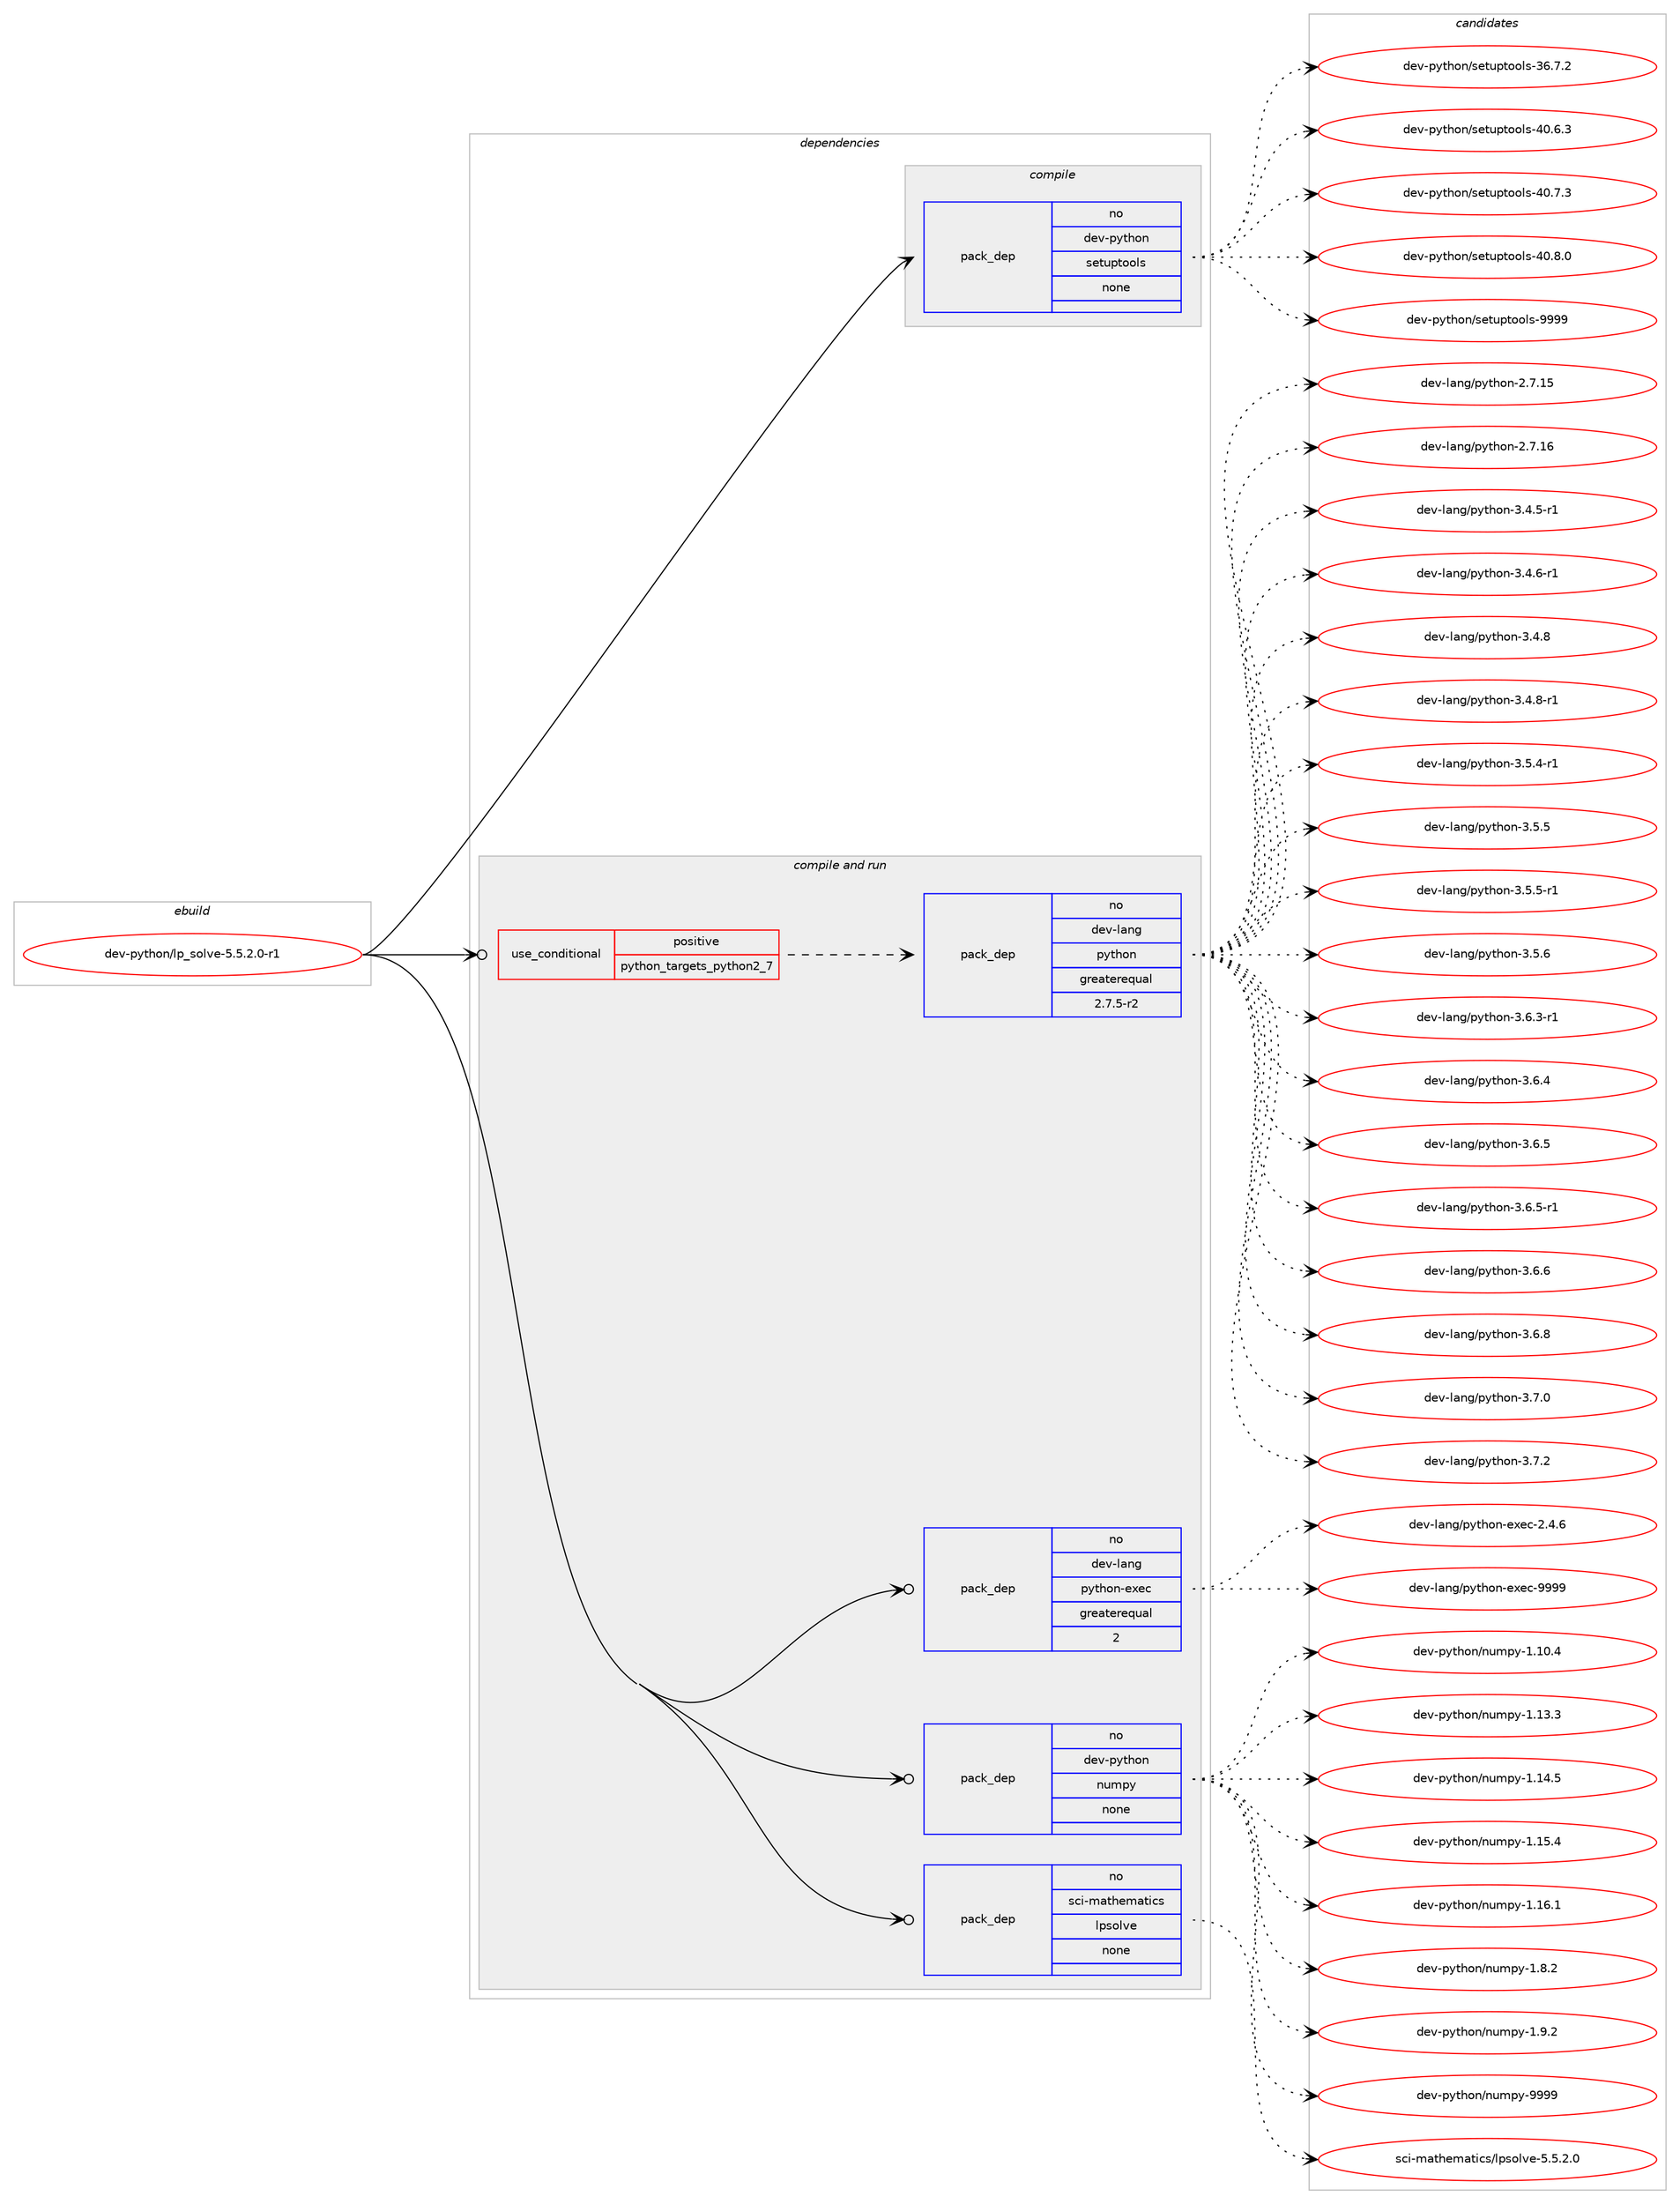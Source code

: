 digraph prolog {

# *************
# Graph options
# *************

newrank=true;
concentrate=true;
compound=true;
graph [rankdir=LR,fontname=Helvetica,fontsize=10,ranksep=1.5];#, ranksep=2.5, nodesep=0.2];
edge  [arrowhead=vee];
node  [fontname=Helvetica,fontsize=10];

# **********
# The ebuild
# **********

subgraph cluster_leftcol {
color=gray;
rank=same;
label=<<i>ebuild</i>>;
id [label="dev-python/lp_solve-5.5.2.0-r1", color=red, width=4, href="../dev-python/lp_solve-5.5.2.0-r1.svg"];
}

# ****************
# The dependencies
# ****************

subgraph cluster_midcol {
color=gray;
label=<<i>dependencies</i>>;
subgraph cluster_compile {
fillcolor="#eeeeee";
style=filled;
label=<<i>compile</i>>;
subgraph pack1017371 {
dependency1417750 [label=<<TABLE BORDER="0" CELLBORDER="1" CELLSPACING="0" CELLPADDING="4" WIDTH="220"><TR><TD ROWSPAN="6" CELLPADDING="30">pack_dep</TD></TR><TR><TD WIDTH="110">no</TD></TR><TR><TD>dev-python</TD></TR><TR><TD>setuptools</TD></TR><TR><TD>none</TD></TR><TR><TD></TD></TR></TABLE>>, shape=none, color=blue];
}
id:e -> dependency1417750:w [weight=20,style="solid",arrowhead="vee"];
}
subgraph cluster_compileandrun {
fillcolor="#eeeeee";
style=filled;
label=<<i>compile and run</i>>;
subgraph cond377106 {
dependency1417751 [label=<<TABLE BORDER="0" CELLBORDER="1" CELLSPACING="0" CELLPADDING="4"><TR><TD ROWSPAN="3" CELLPADDING="10">use_conditional</TD></TR><TR><TD>positive</TD></TR><TR><TD>python_targets_python2_7</TD></TR></TABLE>>, shape=none, color=red];
subgraph pack1017372 {
dependency1417752 [label=<<TABLE BORDER="0" CELLBORDER="1" CELLSPACING="0" CELLPADDING="4" WIDTH="220"><TR><TD ROWSPAN="6" CELLPADDING="30">pack_dep</TD></TR><TR><TD WIDTH="110">no</TD></TR><TR><TD>dev-lang</TD></TR><TR><TD>python</TD></TR><TR><TD>greaterequal</TD></TR><TR><TD>2.7.5-r2</TD></TR></TABLE>>, shape=none, color=blue];
}
dependency1417751:e -> dependency1417752:w [weight=20,style="dashed",arrowhead="vee"];
}
id:e -> dependency1417751:w [weight=20,style="solid",arrowhead="odotvee"];
subgraph pack1017373 {
dependency1417753 [label=<<TABLE BORDER="0" CELLBORDER="1" CELLSPACING="0" CELLPADDING="4" WIDTH="220"><TR><TD ROWSPAN="6" CELLPADDING="30">pack_dep</TD></TR><TR><TD WIDTH="110">no</TD></TR><TR><TD>dev-lang</TD></TR><TR><TD>python-exec</TD></TR><TR><TD>greaterequal</TD></TR><TR><TD>2</TD></TR></TABLE>>, shape=none, color=blue];
}
id:e -> dependency1417753:w [weight=20,style="solid",arrowhead="odotvee"];
subgraph pack1017374 {
dependency1417754 [label=<<TABLE BORDER="0" CELLBORDER="1" CELLSPACING="0" CELLPADDING="4" WIDTH="220"><TR><TD ROWSPAN="6" CELLPADDING="30">pack_dep</TD></TR><TR><TD WIDTH="110">no</TD></TR><TR><TD>dev-python</TD></TR><TR><TD>numpy</TD></TR><TR><TD>none</TD></TR><TR><TD></TD></TR></TABLE>>, shape=none, color=blue];
}
id:e -> dependency1417754:w [weight=20,style="solid",arrowhead="odotvee"];
subgraph pack1017375 {
dependency1417755 [label=<<TABLE BORDER="0" CELLBORDER="1" CELLSPACING="0" CELLPADDING="4" WIDTH="220"><TR><TD ROWSPAN="6" CELLPADDING="30">pack_dep</TD></TR><TR><TD WIDTH="110">no</TD></TR><TR><TD>sci-mathematics</TD></TR><TR><TD>lpsolve</TD></TR><TR><TD>none</TD></TR><TR><TD></TD></TR></TABLE>>, shape=none, color=blue];
}
id:e -> dependency1417755:w [weight=20,style="solid",arrowhead="odotvee"];
}
subgraph cluster_run {
fillcolor="#eeeeee";
style=filled;
label=<<i>run</i>>;
}
}

# **************
# The candidates
# **************

subgraph cluster_choices {
rank=same;
color=gray;
label=<<i>candidates</i>>;

subgraph choice1017371 {
color=black;
nodesep=1;
choice100101118451121211161041111104711510111611711211611111110811545515446554650 [label="dev-python/setuptools-36.7.2", color=red, width=4,href="../dev-python/setuptools-36.7.2.svg"];
choice100101118451121211161041111104711510111611711211611111110811545524846544651 [label="dev-python/setuptools-40.6.3", color=red, width=4,href="../dev-python/setuptools-40.6.3.svg"];
choice100101118451121211161041111104711510111611711211611111110811545524846554651 [label="dev-python/setuptools-40.7.3", color=red, width=4,href="../dev-python/setuptools-40.7.3.svg"];
choice100101118451121211161041111104711510111611711211611111110811545524846564648 [label="dev-python/setuptools-40.8.0", color=red, width=4,href="../dev-python/setuptools-40.8.0.svg"];
choice10010111845112121116104111110471151011161171121161111111081154557575757 [label="dev-python/setuptools-9999", color=red, width=4,href="../dev-python/setuptools-9999.svg"];
dependency1417750:e -> choice100101118451121211161041111104711510111611711211611111110811545515446554650:w [style=dotted,weight="100"];
dependency1417750:e -> choice100101118451121211161041111104711510111611711211611111110811545524846544651:w [style=dotted,weight="100"];
dependency1417750:e -> choice100101118451121211161041111104711510111611711211611111110811545524846554651:w [style=dotted,weight="100"];
dependency1417750:e -> choice100101118451121211161041111104711510111611711211611111110811545524846564648:w [style=dotted,weight="100"];
dependency1417750:e -> choice10010111845112121116104111110471151011161171121161111111081154557575757:w [style=dotted,weight="100"];
}
subgraph choice1017372 {
color=black;
nodesep=1;
choice10010111845108971101034711212111610411111045504655464953 [label="dev-lang/python-2.7.15", color=red, width=4,href="../dev-lang/python-2.7.15.svg"];
choice10010111845108971101034711212111610411111045504655464954 [label="dev-lang/python-2.7.16", color=red, width=4,href="../dev-lang/python-2.7.16.svg"];
choice1001011184510897110103471121211161041111104551465246534511449 [label="dev-lang/python-3.4.5-r1", color=red, width=4,href="../dev-lang/python-3.4.5-r1.svg"];
choice1001011184510897110103471121211161041111104551465246544511449 [label="dev-lang/python-3.4.6-r1", color=red, width=4,href="../dev-lang/python-3.4.6-r1.svg"];
choice100101118451089711010347112121116104111110455146524656 [label="dev-lang/python-3.4.8", color=red, width=4,href="../dev-lang/python-3.4.8.svg"];
choice1001011184510897110103471121211161041111104551465246564511449 [label="dev-lang/python-3.4.8-r1", color=red, width=4,href="../dev-lang/python-3.4.8-r1.svg"];
choice1001011184510897110103471121211161041111104551465346524511449 [label="dev-lang/python-3.5.4-r1", color=red, width=4,href="../dev-lang/python-3.5.4-r1.svg"];
choice100101118451089711010347112121116104111110455146534653 [label="dev-lang/python-3.5.5", color=red, width=4,href="../dev-lang/python-3.5.5.svg"];
choice1001011184510897110103471121211161041111104551465346534511449 [label="dev-lang/python-3.5.5-r1", color=red, width=4,href="../dev-lang/python-3.5.5-r1.svg"];
choice100101118451089711010347112121116104111110455146534654 [label="dev-lang/python-3.5.6", color=red, width=4,href="../dev-lang/python-3.5.6.svg"];
choice1001011184510897110103471121211161041111104551465446514511449 [label="dev-lang/python-3.6.3-r1", color=red, width=4,href="../dev-lang/python-3.6.3-r1.svg"];
choice100101118451089711010347112121116104111110455146544652 [label="dev-lang/python-3.6.4", color=red, width=4,href="../dev-lang/python-3.6.4.svg"];
choice100101118451089711010347112121116104111110455146544653 [label="dev-lang/python-3.6.5", color=red, width=4,href="../dev-lang/python-3.6.5.svg"];
choice1001011184510897110103471121211161041111104551465446534511449 [label="dev-lang/python-3.6.5-r1", color=red, width=4,href="../dev-lang/python-3.6.5-r1.svg"];
choice100101118451089711010347112121116104111110455146544654 [label="dev-lang/python-3.6.6", color=red, width=4,href="../dev-lang/python-3.6.6.svg"];
choice100101118451089711010347112121116104111110455146544656 [label="dev-lang/python-3.6.8", color=red, width=4,href="../dev-lang/python-3.6.8.svg"];
choice100101118451089711010347112121116104111110455146554648 [label="dev-lang/python-3.7.0", color=red, width=4,href="../dev-lang/python-3.7.0.svg"];
choice100101118451089711010347112121116104111110455146554650 [label="dev-lang/python-3.7.2", color=red, width=4,href="../dev-lang/python-3.7.2.svg"];
dependency1417752:e -> choice10010111845108971101034711212111610411111045504655464953:w [style=dotted,weight="100"];
dependency1417752:e -> choice10010111845108971101034711212111610411111045504655464954:w [style=dotted,weight="100"];
dependency1417752:e -> choice1001011184510897110103471121211161041111104551465246534511449:w [style=dotted,weight="100"];
dependency1417752:e -> choice1001011184510897110103471121211161041111104551465246544511449:w [style=dotted,weight="100"];
dependency1417752:e -> choice100101118451089711010347112121116104111110455146524656:w [style=dotted,weight="100"];
dependency1417752:e -> choice1001011184510897110103471121211161041111104551465246564511449:w [style=dotted,weight="100"];
dependency1417752:e -> choice1001011184510897110103471121211161041111104551465346524511449:w [style=dotted,weight="100"];
dependency1417752:e -> choice100101118451089711010347112121116104111110455146534653:w [style=dotted,weight="100"];
dependency1417752:e -> choice1001011184510897110103471121211161041111104551465346534511449:w [style=dotted,weight="100"];
dependency1417752:e -> choice100101118451089711010347112121116104111110455146534654:w [style=dotted,weight="100"];
dependency1417752:e -> choice1001011184510897110103471121211161041111104551465446514511449:w [style=dotted,weight="100"];
dependency1417752:e -> choice100101118451089711010347112121116104111110455146544652:w [style=dotted,weight="100"];
dependency1417752:e -> choice100101118451089711010347112121116104111110455146544653:w [style=dotted,weight="100"];
dependency1417752:e -> choice1001011184510897110103471121211161041111104551465446534511449:w [style=dotted,weight="100"];
dependency1417752:e -> choice100101118451089711010347112121116104111110455146544654:w [style=dotted,weight="100"];
dependency1417752:e -> choice100101118451089711010347112121116104111110455146544656:w [style=dotted,weight="100"];
dependency1417752:e -> choice100101118451089711010347112121116104111110455146554648:w [style=dotted,weight="100"];
dependency1417752:e -> choice100101118451089711010347112121116104111110455146554650:w [style=dotted,weight="100"];
}
subgraph choice1017373 {
color=black;
nodesep=1;
choice1001011184510897110103471121211161041111104510112010199455046524654 [label="dev-lang/python-exec-2.4.6", color=red, width=4,href="../dev-lang/python-exec-2.4.6.svg"];
choice10010111845108971101034711212111610411111045101120101994557575757 [label="dev-lang/python-exec-9999", color=red, width=4,href="../dev-lang/python-exec-9999.svg"];
dependency1417753:e -> choice1001011184510897110103471121211161041111104510112010199455046524654:w [style=dotted,weight="100"];
dependency1417753:e -> choice10010111845108971101034711212111610411111045101120101994557575757:w [style=dotted,weight="100"];
}
subgraph choice1017374 {
color=black;
nodesep=1;
choice100101118451121211161041111104711011710911212145494649484652 [label="dev-python/numpy-1.10.4", color=red, width=4,href="../dev-python/numpy-1.10.4.svg"];
choice100101118451121211161041111104711011710911212145494649514651 [label="dev-python/numpy-1.13.3", color=red, width=4,href="../dev-python/numpy-1.13.3.svg"];
choice100101118451121211161041111104711011710911212145494649524653 [label="dev-python/numpy-1.14.5", color=red, width=4,href="../dev-python/numpy-1.14.5.svg"];
choice100101118451121211161041111104711011710911212145494649534652 [label="dev-python/numpy-1.15.4", color=red, width=4,href="../dev-python/numpy-1.15.4.svg"];
choice100101118451121211161041111104711011710911212145494649544649 [label="dev-python/numpy-1.16.1", color=red, width=4,href="../dev-python/numpy-1.16.1.svg"];
choice1001011184511212111610411111047110117109112121454946564650 [label="dev-python/numpy-1.8.2", color=red, width=4,href="../dev-python/numpy-1.8.2.svg"];
choice1001011184511212111610411111047110117109112121454946574650 [label="dev-python/numpy-1.9.2", color=red, width=4,href="../dev-python/numpy-1.9.2.svg"];
choice10010111845112121116104111110471101171091121214557575757 [label="dev-python/numpy-9999", color=red, width=4,href="../dev-python/numpy-9999.svg"];
dependency1417754:e -> choice100101118451121211161041111104711011710911212145494649484652:w [style=dotted,weight="100"];
dependency1417754:e -> choice100101118451121211161041111104711011710911212145494649514651:w [style=dotted,weight="100"];
dependency1417754:e -> choice100101118451121211161041111104711011710911212145494649524653:w [style=dotted,weight="100"];
dependency1417754:e -> choice100101118451121211161041111104711011710911212145494649534652:w [style=dotted,weight="100"];
dependency1417754:e -> choice100101118451121211161041111104711011710911212145494649544649:w [style=dotted,weight="100"];
dependency1417754:e -> choice1001011184511212111610411111047110117109112121454946564650:w [style=dotted,weight="100"];
dependency1417754:e -> choice1001011184511212111610411111047110117109112121454946574650:w [style=dotted,weight="100"];
dependency1417754:e -> choice10010111845112121116104111110471101171091121214557575757:w [style=dotted,weight="100"];
}
subgraph choice1017375 {
color=black;
nodesep=1;
choice1159910545109971161041011099711610599115471081121151111081181014553465346504648 [label="sci-mathematics/lpsolve-5.5.2.0", color=red, width=4,href="../sci-mathematics/lpsolve-5.5.2.0.svg"];
dependency1417755:e -> choice1159910545109971161041011099711610599115471081121151111081181014553465346504648:w [style=dotted,weight="100"];
}
}

}
